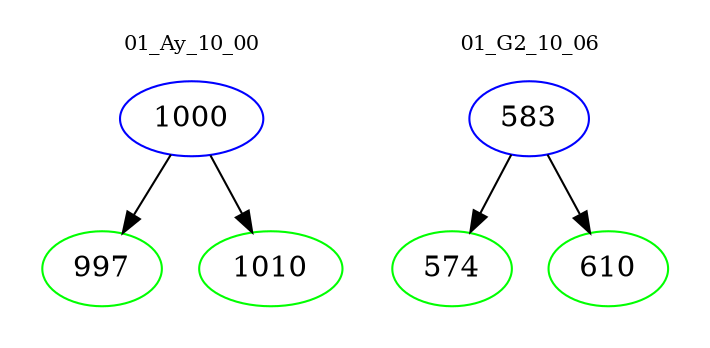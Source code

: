 digraph{
subgraph cluster_0 {
color = white
label = "01_Ay_10_00";
fontsize=10;
T0_1000 [label="1000", color="blue"]
T0_1000 -> T0_997 [color="black"]
T0_997 [label="997", color="green"]
T0_1000 -> T0_1010 [color="black"]
T0_1010 [label="1010", color="green"]
}
subgraph cluster_1 {
color = white
label = "01_G2_10_06";
fontsize=10;
T1_583 [label="583", color="blue"]
T1_583 -> T1_574 [color="black"]
T1_574 [label="574", color="green"]
T1_583 -> T1_610 [color="black"]
T1_610 [label="610", color="green"]
}
}
